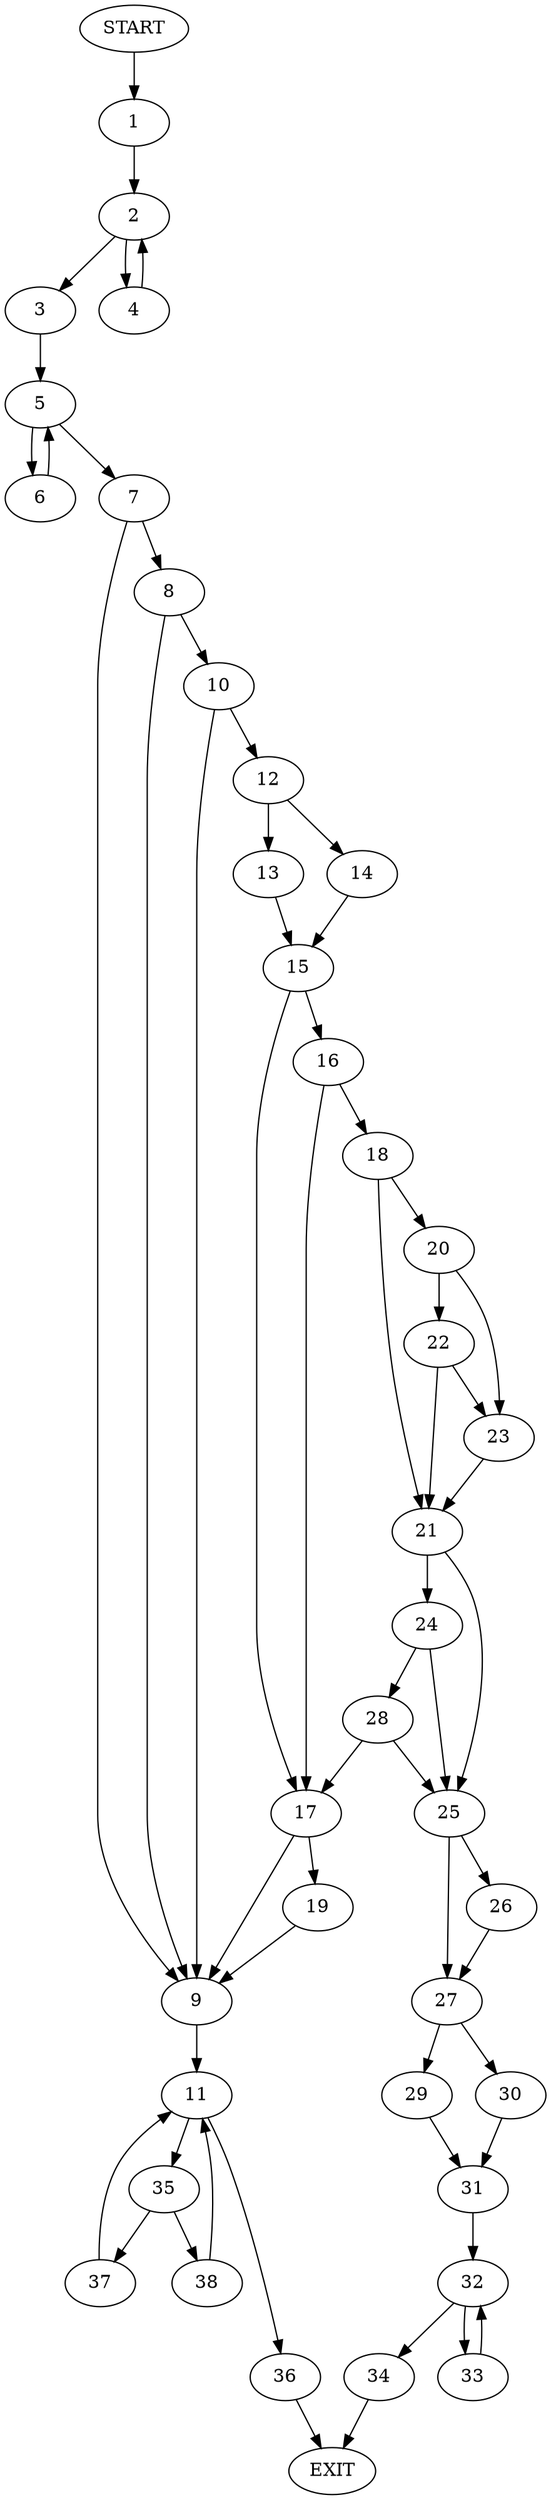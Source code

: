 digraph {
0 [label="START"]
39 [label="EXIT"]
0 -> 1
1 -> 2
2 -> 3
2 -> 4
3 -> 5
4 -> 2
5 -> 6
5 -> 7
6 -> 5
7 -> 8
7 -> 9
8 -> 9
8 -> 10
9 -> 11
10 -> 9
10 -> 12
12 -> 13
12 -> 14
14 -> 15
13 -> 15
15 -> 16
15 -> 17
16 -> 18
16 -> 17
17 -> 9
17 -> 19
18 -> 20
18 -> 21
20 -> 22
20 -> 23
21 -> 24
21 -> 25
22 -> 21
22 -> 23
23 -> 21
25 -> 26
25 -> 27
24 -> 25
24 -> 28
28 -> 25
28 -> 17
26 -> 27
27 -> 29
27 -> 30
29 -> 31
30 -> 31
31 -> 32
32 -> 33
32 -> 34
33 -> 32
34 -> 39
19 -> 9
11 -> 35
11 -> 36
35 -> 37
35 -> 38
36 -> 39
38 -> 11
37 -> 11
}
